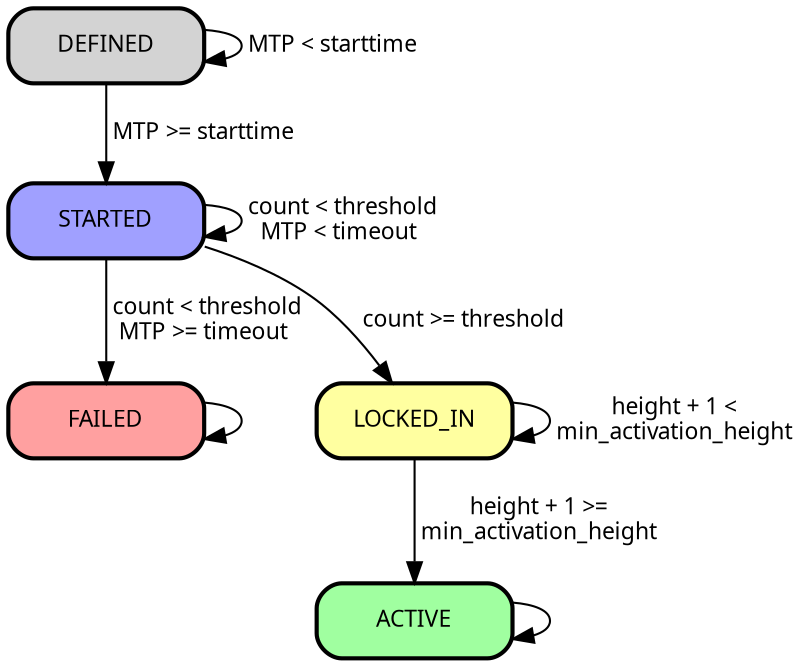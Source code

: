 digraph {
  rankdir=TD;

  node [fontname="lmtt", fontsize=11, fixedsize=true, width=1.3, shape=box, style="rounded,filled,bold"];

  edge [fontname="lmtt", fontsize=11];

  edge [weight = 100];
  "DEFINED" -> "STARTED" [label=" MTP >= starttime"];
  "STARTED" -> "FAILED" [label=" count < threshold\nMTP >= timeout"];
  "LOCKED_IN" -> "LOCKED_IN" [label=" height + 1 <\n min_activation_height"];
  "LOCKED_IN" -> "ACTIVE" [label=" height + 1 >=\n min_activation_height"];

  edge [weight = 1];
  "STARTED" -> "LOCKED_IN" [label="count >= threshold"];

  "FAILED" -> "LOCKED_IN" [style=invis];

  "DEFINED"-> "DEFINED" [label=" MTP < starttime"];
  "STARTED"-> "STARTED" [label=" count < threshold\nMTP < timeout"];
  "ACTIVE" -> "ACTIVE";
  "FAILED" -> "FAILED";

  "STARTED" [fillcolor="#a0a0ff"];
  "LOCKED_IN" [fillcolor="#ffffa0"];
  "ACTIVE" [fillcolor="#a0ffa0"];
  "FAILED" [fillcolor="#ffa0a0"];

  { rank=same; "FAILED" "LOCKED_IN" }
  { rank=sink; "ACTIVE" }
}
